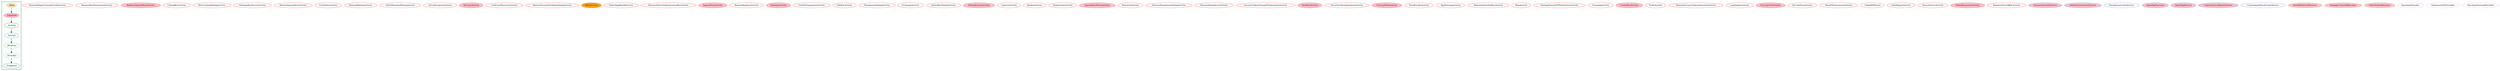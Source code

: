 digraph G {
subgraph cluster_legend{ 
bgcolor=mintcream;
_Activity[color = red];
_Service[color = royalblue];
_Provider[color = violet];
_Reciever[color = peru];
_Fragment[color = teal];
_Main[style=filled, fillcolor=wheat, color = mintcream];
_Exported[style=filled, fillcolor=lightpink, color = mintcream];
_Main -> _Exported -> _Activity -> _Service -> _Reciever -> _Provider -> _Fragment; 
}
RemoteDisplayTransferCodeActivity[color = red];
RequestKeyPermissionActivity[color = red];
RedirectImportKeysActivity[style=filled, fillcolor=pink, color = red];
UploadKeyActivity[color = red];
RetryUploadDialogActivity[color = red];
SettingsKeyServerActivity[color = red];
RemoteImportKeysActivity[color = red];
CertifyKeyActivity[color = red];
RemoteBackupActivity[color = red];
OrbotRequiredDialogActivity[color = red];
QrCodeCaptureActivity[color = red];
DecryptActivity[style=filled, fillcolor=pink, color = red];
UsbEventReceiverActivity[color = red];
RemoteSecurityProblemDialogActivity[color = red];
MainActivity[style=filled, fillcolor=orange, color = red];
SelectSignKeyIdActivity[color = red];
RemoteSelectAuthenticationKeyActivity[color = red];
ImportKeysActivity[style=filled, fillcolor=pink, color = red];
RemoteRegisterActivity[color = red];
SettingsActivity[style=filled, fillcolor=pink, color = red];
CertifyFingerprintActivity[color = red];
EditKeyActivity[color = red];
PassphraseDialogActivity[color = red];
ExchangeActivity[color = red];
DeleteKeyDialogActivity[color = red];
DebugActionsActivity[style=filled, fillcolor=pink, color = red];
CaptureActivity[color = red];
BackupActivity[color = red];
DisplayTextActivity[color = red];
ImportKeysProxyActivity[style=filled, fillcolor=pink, color = red];
PanicExitActivity[color = red];
RemotePassphraseDialogActivity[color = red];
RemoteDeduplicateActivity[color = red];
SecurityTokenChangePinOperationActivity[color = red];
ViewKeyActivity[style=filled, fillcolor=pink, color = red];
SecurityTokenOperationActivity[color = red];
EncryptFilesActivity[style=filled, fillcolor=pink, color = red];
ViewKeyAdvActivity[color = red];
AppSettingsActivity[color = red];
RemoteSelectPubKeyActivity[color = red];
HelpActivity[color = red];
SettingsSmartPGPAuthoritiesActivity[color = red];
GroupingActivity[color = red];
CreateKeyActivity[style=filled, fillcolor=pink, color = red];
VerifyActivity[color = red];
RemoteSecurityTokenOperationActivity[color = red];
LogDisplayActivity[color = red];
EncryptTextActivity[style=filled, fillcolor=pink, color = red];
QrCodeViewActivity[color = red];
ShowNfcSweetspotActivity[color = red];
LinkedIdWizard[color = red];
SafeSlingerActivity[color = red];
RemoteErrorActivity[color = red];
PanicResponderActivity[style=filled, fillcolor=pink, color = red];
RemoteSelectIdKeyActivity[color = red];
DummyAccountService[style=filled, fillcolor=pink, color = royalblue];
SshAuthenticationService[style=filled, fillcolor=pink, color = royalblue];
PassphraseCacheService[color = royalblue];
OpenPgpService2[style=filled, fillcolor=pink, color = royalblue];
OpenPgpService[style=filled, fillcolor=pink, color = royalblue];
ContactSyncAdapterService[style=filled, fillcolor=pink, color = royalblue];
CryptoInputParcelCacheService[color = royalblue];
InstallReferrerReceiver[style=filled, fillcolor=pink, color = peru];
PackageUninstallReceiver[style=filled, fillcolor=pink, color = peru];
OrbotStatusReceiver[style=filled, fillcolor=pink, color = peru];
KeychainProvider[color = violet];
TemporaryFileProvider[color = violet];
KeychainExternalProvider[color = violet];
}
